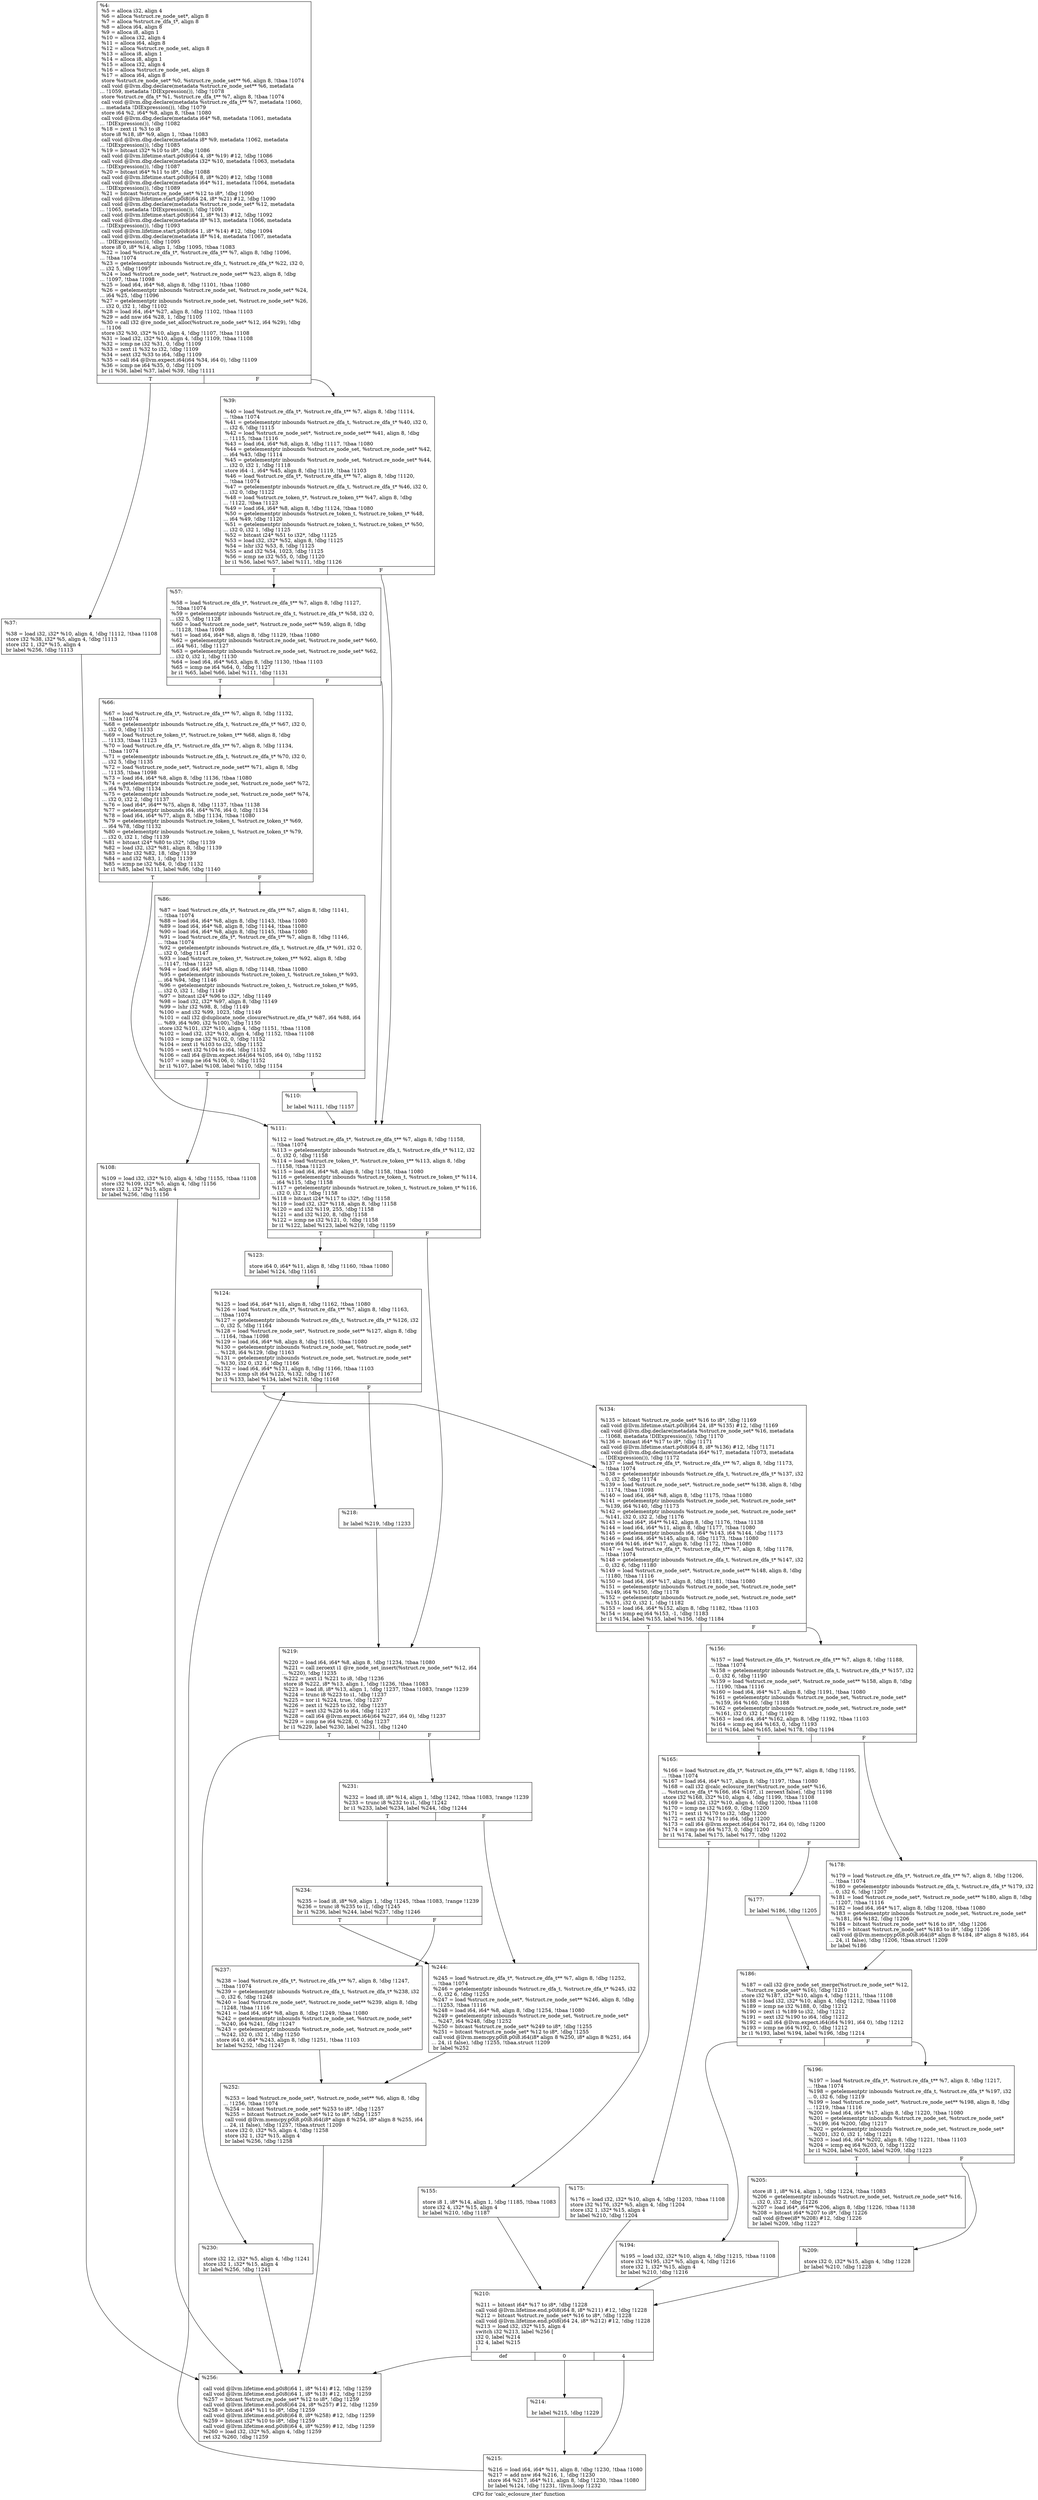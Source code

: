 digraph "CFG for 'calc_eclosure_iter' function" {
	label="CFG for 'calc_eclosure_iter' function";

	Node0xb71720 [shape=record,label="{%4:\l  %5 = alloca i32, align 4\l  %6 = alloca %struct.re_node_set*, align 8\l  %7 = alloca %struct.re_dfa_t*, align 8\l  %8 = alloca i64, align 8\l  %9 = alloca i8, align 1\l  %10 = alloca i32, align 4\l  %11 = alloca i64, align 8\l  %12 = alloca %struct.re_node_set, align 8\l  %13 = alloca i8, align 1\l  %14 = alloca i8, align 1\l  %15 = alloca i32, align 4\l  %16 = alloca %struct.re_node_set, align 8\l  %17 = alloca i64, align 8\l  store %struct.re_node_set* %0, %struct.re_node_set** %6, align 8, !tbaa !1074\l  call void @llvm.dbg.declare(metadata %struct.re_node_set** %6, metadata\l... !1059, metadata !DIExpression()), !dbg !1078\l  store %struct.re_dfa_t* %1, %struct.re_dfa_t** %7, align 8, !tbaa !1074\l  call void @llvm.dbg.declare(metadata %struct.re_dfa_t** %7, metadata !1060,\l... metadata !DIExpression()), !dbg !1079\l  store i64 %2, i64* %8, align 8, !tbaa !1080\l  call void @llvm.dbg.declare(metadata i64* %8, metadata !1061, metadata\l... !DIExpression()), !dbg !1082\l  %18 = zext i1 %3 to i8\l  store i8 %18, i8* %9, align 1, !tbaa !1083\l  call void @llvm.dbg.declare(metadata i8* %9, metadata !1062, metadata\l... !DIExpression()), !dbg !1085\l  %19 = bitcast i32* %10 to i8*, !dbg !1086\l  call void @llvm.lifetime.start.p0i8(i64 4, i8* %19) #12, !dbg !1086\l  call void @llvm.dbg.declare(metadata i32* %10, metadata !1063, metadata\l... !DIExpression()), !dbg !1087\l  %20 = bitcast i64* %11 to i8*, !dbg !1088\l  call void @llvm.lifetime.start.p0i8(i64 8, i8* %20) #12, !dbg !1088\l  call void @llvm.dbg.declare(metadata i64* %11, metadata !1064, metadata\l... !DIExpression()), !dbg !1089\l  %21 = bitcast %struct.re_node_set* %12 to i8*, !dbg !1090\l  call void @llvm.lifetime.start.p0i8(i64 24, i8* %21) #12, !dbg !1090\l  call void @llvm.dbg.declare(metadata %struct.re_node_set* %12, metadata\l... !1065, metadata !DIExpression()), !dbg !1091\l  call void @llvm.lifetime.start.p0i8(i64 1, i8* %13) #12, !dbg !1092\l  call void @llvm.dbg.declare(metadata i8* %13, metadata !1066, metadata\l... !DIExpression()), !dbg !1093\l  call void @llvm.lifetime.start.p0i8(i64 1, i8* %14) #12, !dbg !1094\l  call void @llvm.dbg.declare(metadata i8* %14, metadata !1067, metadata\l... !DIExpression()), !dbg !1095\l  store i8 0, i8* %14, align 1, !dbg !1095, !tbaa !1083\l  %22 = load %struct.re_dfa_t*, %struct.re_dfa_t** %7, align 8, !dbg !1096,\l... !tbaa !1074\l  %23 = getelementptr inbounds %struct.re_dfa_t, %struct.re_dfa_t* %22, i32 0,\l... i32 5, !dbg !1097\l  %24 = load %struct.re_node_set*, %struct.re_node_set** %23, align 8, !dbg\l... !1097, !tbaa !1098\l  %25 = load i64, i64* %8, align 8, !dbg !1101, !tbaa !1080\l  %26 = getelementptr inbounds %struct.re_node_set, %struct.re_node_set* %24,\l... i64 %25, !dbg !1096\l  %27 = getelementptr inbounds %struct.re_node_set, %struct.re_node_set* %26,\l... i32 0, i32 1, !dbg !1102\l  %28 = load i64, i64* %27, align 8, !dbg !1102, !tbaa !1103\l  %29 = add nsw i64 %28, 1, !dbg !1105\l  %30 = call i32 @re_node_set_alloc(%struct.re_node_set* %12, i64 %29), !dbg\l... !1106\l  store i32 %30, i32* %10, align 4, !dbg !1107, !tbaa !1108\l  %31 = load i32, i32* %10, align 4, !dbg !1109, !tbaa !1108\l  %32 = icmp ne i32 %31, 0, !dbg !1109\l  %33 = zext i1 %32 to i32, !dbg !1109\l  %34 = sext i32 %33 to i64, !dbg !1109\l  %35 = call i64 @llvm.expect.i64(i64 %34, i64 0), !dbg !1109\l  %36 = icmp ne i64 %35, 0, !dbg !1109\l  br i1 %36, label %37, label %39, !dbg !1111\l|{<s0>T|<s1>F}}"];
	Node0xb71720:s0 -> Node0xb71820;
	Node0xb71720:s1 -> Node0xb71870;
	Node0xb71820 [shape=record,label="{%37:\l\l  %38 = load i32, i32* %10, align 4, !dbg !1112, !tbaa !1108\l  store i32 %38, i32* %5, align 4, !dbg !1113\l  store i32 1, i32* %15, align 4\l  br label %256, !dbg !1113\l}"];
	Node0xb71820 -> Node0xb72270;
	Node0xb71870 [shape=record,label="{%39:\l\l  %40 = load %struct.re_dfa_t*, %struct.re_dfa_t** %7, align 8, !dbg !1114,\l... !tbaa !1074\l  %41 = getelementptr inbounds %struct.re_dfa_t, %struct.re_dfa_t* %40, i32 0,\l... i32 6, !dbg !1115\l  %42 = load %struct.re_node_set*, %struct.re_node_set** %41, align 8, !dbg\l... !1115, !tbaa !1116\l  %43 = load i64, i64* %8, align 8, !dbg !1117, !tbaa !1080\l  %44 = getelementptr inbounds %struct.re_node_set, %struct.re_node_set* %42,\l... i64 %43, !dbg !1114\l  %45 = getelementptr inbounds %struct.re_node_set, %struct.re_node_set* %44,\l... i32 0, i32 1, !dbg !1118\l  store i64 -1, i64* %45, align 8, !dbg !1119, !tbaa !1103\l  %46 = load %struct.re_dfa_t*, %struct.re_dfa_t** %7, align 8, !dbg !1120,\l... !tbaa !1074\l  %47 = getelementptr inbounds %struct.re_dfa_t, %struct.re_dfa_t* %46, i32 0,\l... i32 0, !dbg !1122\l  %48 = load %struct.re_token_t*, %struct.re_token_t** %47, align 8, !dbg\l... !1122, !tbaa !1123\l  %49 = load i64, i64* %8, align 8, !dbg !1124, !tbaa !1080\l  %50 = getelementptr inbounds %struct.re_token_t, %struct.re_token_t* %48,\l... i64 %49, !dbg !1120\l  %51 = getelementptr inbounds %struct.re_token_t, %struct.re_token_t* %50,\l... i32 0, i32 1, !dbg !1125\l  %52 = bitcast i24* %51 to i32*, !dbg !1125\l  %53 = load i32, i32* %52, align 8, !dbg !1125\l  %54 = lshr i32 %53, 8, !dbg !1125\l  %55 = and i32 %54, 1023, !dbg !1125\l  %56 = icmp ne i32 %55, 0, !dbg !1120\l  br i1 %56, label %57, label %111, !dbg !1126\l|{<s0>T|<s1>F}}"];
	Node0xb71870:s0 -> Node0xb718c0;
	Node0xb71870:s1 -> Node0xb71a50;
	Node0xb718c0 [shape=record,label="{%57:\l\l  %58 = load %struct.re_dfa_t*, %struct.re_dfa_t** %7, align 8, !dbg !1127,\l... !tbaa !1074\l  %59 = getelementptr inbounds %struct.re_dfa_t, %struct.re_dfa_t* %58, i32 0,\l... i32 5, !dbg !1128\l  %60 = load %struct.re_node_set*, %struct.re_node_set** %59, align 8, !dbg\l... !1128, !tbaa !1098\l  %61 = load i64, i64* %8, align 8, !dbg !1129, !tbaa !1080\l  %62 = getelementptr inbounds %struct.re_node_set, %struct.re_node_set* %60,\l... i64 %61, !dbg !1127\l  %63 = getelementptr inbounds %struct.re_node_set, %struct.re_node_set* %62,\l... i32 0, i32 1, !dbg !1130\l  %64 = load i64, i64* %63, align 8, !dbg !1130, !tbaa !1103\l  %65 = icmp ne i64 %64, 0, !dbg !1127\l  br i1 %65, label %66, label %111, !dbg !1131\l|{<s0>T|<s1>F}}"];
	Node0xb718c0:s0 -> Node0xb71910;
	Node0xb718c0:s1 -> Node0xb71a50;
	Node0xb71910 [shape=record,label="{%66:\l\l  %67 = load %struct.re_dfa_t*, %struct.re_dfa_t** %7, align 8, !dbg !1132,\l... !tbaa !1074\l  %68 = getelementptr inbounds %struct.re_dfa_t, %struct.re_dfa_t* %67, i32 0,\l... i32 0, !dbg !1133\l  %69 = load %struct.re_token_t*, %struct.re_token_t** %68, align 8, !dbg\l... !1133, !tbaa !1123\l  %70 = load %struct.re_dfa_t*, %struct.re_dfa_t** %7, align 8, !dbg !1134,\l... !tbaa !1074\l  %71 = getelementptr inbounds %struct.re_dfa_t, %struct.re_dfa_t* %70, i32 0,\l... i32 5, !dbg !1135\l  %72 = load %struct.re_node_set*, %struct.re_node_set** %71, align 8, !dbg\l... !1135, !tbaa !1098\l  %73 = load i64, i64* %8, align 8, !dbg !1136, !tbaa !1080\l  %74 = getelementptr inbounds %struct.re_node_set, %struct.re_node_set* %72,\l... i64 %73, !dbg !1134\l  %75 = getelementptr inbounds %struct.re_node_set, %struct.re_node_set* %74,\l... i32 0, i32 2, !dbg !1137\l  %76 = load i64*, i64** %75, align 8, !dbg !1137, !tbaa !1138\l  %77 = getelementptr inbounds i64, i64* %76, i64 0, !dbg !1134\l  %78 = load i64, i64* %77, align 8, !dbg !1134, !tbaa !1080\l  %79 = getelementptr inbounds %struct.re_token_t, %struct.re_token_t* %69,\l... i64 %78, !dbg !1132\l  %80 = getelementptr inbounds %struct.re_token_t, %struct.re_token_t* %79,\l... i32 0, i32 1, !dbg !1139\l  %81 = bitcast i24* %80 to i32*, !dbg !1139\l  %82 = load i32, i32* %81, align 8, !dbg !1139\l  %83 = lshr i32 %82, 18, !dbg !1139\l  %84 = and i32 %83, 1, !dbg !1139\l  %85 = icmp ne i32 %84, 0, !dbg !1132\l  br i1 %85, label %111, label %86, !dbg !1140\l|{<s0>T|<s1>F}}"];
	Node0xb71910:s0 -> Node0xb71a50;
	Node0xb71910:s1 -> Node0xb71960;
	Node0xb71960 [shape=record,label="{%86:\l\l  %87 = load %struct.re_dfa_t*, %struct.re_dfa_t** %7, align 8, !dbg !1141,\l... !tbaa !1074\l  %88 = load i64, i64* %8, align 8, !dbg !1143, !tbaa !1080\l  %89 = load i64, i64* %8, align 8, !dbg !1144, !tbaa !1080\l  %90 = load i64, i64* %8, align 8, !dbg !1145, !tbaa !1080\l  %91 = load %struct.re_dfa_t*, %struct.re_dfa_t** %7, align 8, !dbg !1146,\l... !tbaa !1074\l  %92 = getelementptr inbounds %struct.re_dfa_t, %struct.re_dfa_t* %91, i32 0,\l... i32 0, !dbg !1147\l  %93 = load %struct.re_token_t*, %struct.re_token_t** %92, align 8, !dbg\l... !1147, !tbaa !1123\l  %94 = load i64, i64* %8, align 8, !dbg !1148, !tbaa !1080\l  %95 = getelementptr inbounds %struct.re_token_t, %struct.re_token_t* %93,\l... i64 %94, !dbg !1146\l  %96 = getelementptr inbounds %struct.re_token_t, %struct.re_token_t* %95,\l... i32 0, i32 1, !dbg !1149\l  %97 = bitcast i24* %96 to i32*, !dbg !1149\l  %98 = load i32, i32* %97, align 8, !dbg !1149\l  %99 = lshr i32 %98, 8, !dbg !1149\l  %100 = and i32 %99, 1023, !dbg !1149\l  %101 = call i32 @duplicate_node_closure(%struct.re_dfa_t* %87, i64 %88, i64\l... %89, i64 %90, i32 %100), !dbg !1150\l  store i32 %101, i32* %10, align 4, !dbg !1151, !tbaa !1108\l  %102 = load i32, i32* %10, align 4, !dbg !1152, !tbaa !1108\l  %103 = icmp ne i32 %102, 0, !dbg !1152\l  %104 = zext i1 %103 to i32, !dbg !1152\l  %105 = sext i32 %104 to i64, !dbg !1152\l  %106 = call i64 @llvm.expect.i64(i64 %105, i64 0), !dbg !1152\l  %107 = icmp ne i64 %106, 0, !dbg !1152\l  br i1 %107, label %108, label %110, !dbg !1154\l|{<s0>T|<s1>F}}"];
	Node0xb71960:s0 -> Node0xb719b0;
	Node0xb71960:s1 -> Node0xb71a00;
	Node0xb719b0 [shape=record,label="{%108:\l\l  %109 = load i32, i32* %10, align 4, !dbg !1155, !tbaa !1108\l  store i32 %109, i32* %5, align 4, !dbg !1156\l  store i32 1, i32* %15, align 4\l  br label %256, !dbg !1156\l}"];
	Node0xb719b0 -> Node0xb72270;
	Node0xb71a00 [shape=record,label="{%110:\l\l  br label %111, !dbg !1157\l}"];
	Node0xb71a00 -> Node0xb71a50;
	Node0xb71a50 [shape=record,label="{%111:\l\l  %112 = load %struct.re_dfa_t*, %struct.re_dfa_t** %7, align 8, !dbg !1158,\l... !tbaa !1074\l  %113 = getelementptr inbounds %struct.re_dfa_t, %struct.re_dfa_t* %112, i32\l... 0, i32 0, !dbg !1158\l  %114 = load %struct.re_token_t*, %struct.re_token_t** %113, align 8, !dbg\l... !1158, !tbaa !1123\l  %115 = load i64, i64* %8, align 8, !dbg !1158, !tbaa !1080\l  %116 = getelementptr inbounds %struct.re_token_t, %struct.re_token_t* %114,\l... i64 %115, !dbg !1158\l  %117 = getelementptr inbounds %struct.re_token_t, %struct.re_token_t* %116,\l... i32 0, i32 1, !dbg !1158\l  %118 = bitcast i24* %117 to i32*, !dbg !1158\l  %119 = load i32, i32* %118, align 8, !dbg !1158\l  %120 = and i32 %119, 255, !dbg !1158\l  %121 = and i32 %120, 8, !dbg !1158\l  %122 = icmp ne i32 %121, 0, !dbg !1158\l  br i1 %122, label %123, label %219, !dbg !1159\l|{<s0>T|<s1>F}}"];
	Node0xb71a50:s0 -> Node0xb71aa0;
	Node0xb71a50:s1 -> Node0xb72040;
	Node0xb71aa0 [shape=record,label="{%123:\l\l  store i64 0, i64* %11, align 8, !dbg !1160, !tbaa !1080\l  br label %124, !dbg !1161\l}"];
	Node0xb71aa0 -> Node0xb71af0;
	Node0xb71af0 [shape=record,label="{%124:\l\l  %125 = load i64, i64* %11, align 8, !dbg !1162, !tbaa !1080\l  %126 = load %struct.re_dfa_t*, %struct.re_dfa_t** %7, align 8, !dbg !1163,\l... !tbaa !1074\l  %127 = getelementptr inbounds %struct.re_dfa_t, %struct.re_dfa_t* %126, i32\l... 0, i32 5, !dbg !1164\l  %128 = load %struct.re_node_set*, %struct.re_node_set** %127, align 8, !dbg\l... !1164, !tbaa !1098\l  %129 = load i64, i64* %8, align 8, !dbg !1165, !tbaa !1080\l  %130 = getelementptr inbounds %struct.re_node_set, %struct.re_node_set*\l... %128, i64 %129, !dbg !1163\l  %131 = getelementptr inbounds %struct.re_node_set, %struct.re_node_set*\l... %130, i32 0, i32 1, !dbg !1166\l  %132 = load i64, i64* %131, align 8, !dbg !1166, !tbaa !1103\l  %133 = icmp slt i64 %125, %132, !dbg !1167\l  br i1 %133, label %134, label %218, !dbg !1168\l|{<s0>T|<s1>F}}"];
	Node0xb71af0:s0 -> Node0xb71b40;
	Node0xb71af0:s1 -> Node0xb71ff0;
	Node0xb71b40 [shape=record,label="{%134:\l\l  %135 = bitcast %struct.re_node_set* %16 to i8*, !dbg !1169\l  call void @llvm.lifetime.start.p0i8(i64 24, i8* %135) #12, !dbg !1169\l  call void @llvm.dbg.declare(metadata %struct.re_node_set* %16, metadata\l... !1068, metadata !DIExpression()), !dbg !1170\l  %136 = bitcast i64* %17 to i8*, !dbg !1171\l  call void @llvm.lifetime.start.p0i8(i64 8, i8* %136) #12, !dbg !1171\l  call void @llvm.dbg.declare(metadata i64* %17, metadata !1073, metadata\l... !DIExpression()), !dbg !1172\l  %137 = load %struct.re_dfa_t*, %struct.re_dfa_t** %7, align 8, !dbg !1173,\l... !tbaa !1074\l  %138 = getelementptr inbounds %struct.re_dfa_t, %struct.re_dfa_t* %137, i32\l... 0, i32 5, !dbg !1174\l  %139 = load %struct.re_node_set*, %struct.re_node_set** %138, align 8, !dbg\l... !1174, !tbaa !1098\l  %140 = load i64, i64* %8, align 8, !dbg !1175, !tbaa !1080\l  %141 = getelementptr inbounds %struct.re_node_set, %struct.re_node_set*\l... %139, i64 %140, !dbg !1173\l  %142 = getelementptr inbounds %struct.re_node_set, %struct.re_node_set*\l... %141, i32 0, i32 2, !dbg !1176\l  %143 = load i64*, i64** %142, align 8, !dbg !1176, !tbaa !1138\l  %144 = load i64, i64* %11, align 8, !dbg !1177, !tbaa !1080\l  %145 = getelementptr inbounds i64, i64* %143, i64 %144, !dbg !1173\l  %146 = load i64, i64* %145, align 8, !dbg !1173, !tbaa !1080\l  store i64 %146, i64* %17, align 8, !dbg !1172, !tbaa !1080\l  %147 = load %struct.re_dfa_t*, %struct.re_dfa_t** %7, align 8, !dbg !1178,\l... !tbaa !1074\l  %148 = getelementptr inbounds %struct.re_dfa_t, %struct.re_dfa_t* %147, i32\l... 0, i32 6, !dbg !1180\l  %149 = load %struct.re_node_set*, %struct.re_node_set** %148, align 8, !dbg\l... !1180, !tbaa !1116\l  %150 = load i64, i64* %17, align 8, !dbg !1181, !tbaa !1080\l  %151 = getelementptr inbounds %struct.re_node_set, %struct.re_node_set*\l... %149, i64 %150, !dbg !1178\l  %152 = getelementptr inbounds %struct.re_node_set, %struct.re_node_set*\l... %151, i32 0, i32 1, !dbg !1182\l  %153 = load i64, i64* %152, align 8, !dbg !1182, !tbaa !1103\l  %154 = icmp eq i64 %153, -1, !dbg !1183\l  br i1 %154, label %155, label %156, !dbg !1184\l|{<s0>T|<s1>F}}"];
	Node0xb71b40:s0 -> Node0xb71b90;
	Node0xb71b40:s1 -> Node0xb71be0;
	Node0xb71b90 [shape=record,label="{%155:\l\l  store i8 1, i8* %14, align 1, !dbg !1185, !tbaa !1083\l  store i32 4, i32* %15, align 4\l  br label %210, !dbg !1187\l}"];
	Node0xb71b90 -> Node0xb71f00;
	Node0xb71be0 [shape=record,label="{%156:\l\l  %157 = load %struct.re_dfa_t*, %struct.re_dfa_t** %7, align 8, !dbg !1188,\l... !tbaa !1074\l  %158 = getelementptr inbounds %struct.re_dfa_t, %struct.re_dfa_t* %157, i32\l... 0, i32 6, !dbg !1190\l  %159 = load %struct.re_node_set*, %struct.re_node_set** %158, align 8, !dbg\l... !1190, !tbaa !1116\l  %160 = load i64, i64* %17, align 8, !dbg !1191, !tbaa !1080\l  %161 = getelementptr inbounds %struct.re_node_set, %struct.re_node_set*\l... %159, i64 %160, !dbg !1188\l  %162 = getelementptr inbounds %struct.re_node_set, %struct.re_node_set*\l... %161, i32 0, i32 1, !dbg !1192\l  %163 = load i64, i64* %162, align 8, !dbg !1192, !tbaa !1103\l  %164 = icmp eq i64 %163, 0, !dbg !1193\l  br i1 %164, label %165, label %178, !dbg !1194\l|{<s0>T|<s1>F}}"];
	Node0xb71be0:s0 -> Node0xb71c30;
	Node0xb71be0:s1 -> Node0xb71d20;
	Node0xb71c30 [shape=record,label="{%165:\l\l  %166 = load %struct.re_dfa_t*, %struct.re_dfa_t** %7, align 8, !dbg !1195,\l... !tbaa !1074\l  %167 = load i64, i64* %17, align 8, !dbg !1197, !tbaa !1080\l  %168 = call i32 @calc_eclosure_iter(%struct.re_node_set* %16,\l... %struct.re_dfa_t* %166, i64 %167, i1 zeroext false), !dbg !1198\l  store i32 %168, i32* %10, align 4, !dbg !1199, !tbaa !1108\l  %169 = load i32, i32* %10, align 4, !dbg !1200, !tbaa !1108\l  %170 = icmp ne i32 %169, 0, !dbg !1200\l  %171 = zext i1 %170 to i32, !dbg !1200\l  %172 = sext i32 %171 to i64, !dbg !1200\l  %173 = call i64 @llvm.expect.i64(i64 %172, i64 0), !dbg !1200\l  %174 = icmp ne i64 %173, 0, !dbg !1200\l  br i1 %174, label %175, label %177, !dbg !1202\l|{<s0>T|<s1>F}}"];
	Node0xb71c30:s0 -> Node0xb71c80;
	Node0xb71c30:s1 -> Node0xb71cd0;
	Node0xb71c80 [shape=record,label="{%175:\l\l  %176 = load i32, i32* %10, align 4, !dbg !1203, !tbaa !1108\l  store i32 %176, i32* %5, align 4, !dbg !1204\l  store i32 1, i32* %15, align 4\l  br label %210, !dbg !1204\l}"];
	Node0xb71c80 -> Node0xb71f00;
	Node0xb71cd0 [shape=record,label="{%177:\l\l  br label %186, !dbg !1205\l}"];
	Node0xb71cd0 -> Node0xb71d70;
	Node0xb71d20 [shape=record,label="{%178:\l\l  %179 = load %struct.re_dfa_t*, %struct.re_dfa_t** %7, align 8, !dbg !1206,\l... !tbaa !1074\l  %180 = getelementptr inbounds %struct.re_dfa_t, %struct.re_dfa_t* %179, i32\l... 0, i32 6, !dbg !1207\l  %181 = load %struct.re_node_set*, %struct.re_node_set** %180, align 8, !dbg\l... !1207, !tbaa !1116\l  %182 = load i64, i64* %17, align 8, !dbg !1208, !tbaa !1080\l  %183 = getelementptr inbounds %struct.re_node_set, %struct.re_node_set*\l... %181, i64 %182, !dbg !1206\l  %184 = bitcast %struct.re_node_set* %16 to i8*, !dbg !1206\l  %185 = bitcast %struct.re_node_set* %183 to i8*, !dbg !1206\l  call void @llvm.memcpy.p0i8.p0i8.i64(i8* align 8 %184, i8* align 8 %185, i64\l... 24, i1 false), !dbg !1206, !tbaa.struct !1209\l  br label %186\l}"];
	Node0xb71d20 -> Node0xb71d70;
	Node0xb71d70 [shape=record,label="{%186:\l\l  %187 = call i32 @re_node_set_merge(%struct.re_node_set* %12,\l... %struct.re_node_set* %16), !dbg !1210\l  store i32 %187, i32* %10, align 4, !dbg !1211, !tbaa !1108\l  %188 = load i32, i32* %10, align 4, !dbg !1212, !tbaa !1108\l  %189 = icmp ne i32 %188, 0, !dbg !1212\l  %190 = zext i1 %189 to i32, !dbg !1212\l  %191 = sext i32 %190 to i64, !dbg !1212\l  %192 = call i64 @llvm.expect.i64(i64 %191, i64 0), !dbg !1212\l  %193 = icmp ne i64 %192, 0, !dbg !1212\l  br i1 %193, label %194, label %196, !dbg !1214\l|{<s0>T|<s1>F}}"];
	Node0xb71d70:s0 -> Node0xb71dc0;
	Node0xb71d70:s1 -> Node0xb71e10;
	Node0xb71dc0 [shape=record,label="{%194:\l\l  %195 = load i32, i32* %10, align 4, !dbg !1215, !tbaa !1108\l  store i32 %195, i32* %5, align 4, !dbg !1216\l  store i32 1, i32* %15, align 4\l  br label %210, !dbg !1216\l}"];
	Node0xb71dc0 -> Node0xb71f00;
	Node0xb71e10 [shape=record,label="{%196:\l\l  %197 = load %struct.re_dfa_t*, %struct.re_dfa_t** %7, align 8, !dbg !1217,\l... !tbaa !1074\l  %198 = getelementptr inbounds %struct.re_dfa_t, %struct.re_dfa_t* %197, i32\l... 0, i32 6, !dbg !1219\l  %199 = load %struct.re_node_set*, %struct.re_node_set** %198, align 8, !dbg\l... !1219, !tbaa !1116\l  %200 = load i64, i64* %17, align 8, !dbg !1220, !tbaa !1080\l  %201 = getelementptr inbounds %struct.re_node_set, %struct.re_node_set*\l... %199, i64 %200, !dbg !1217\l  %202 = getelementptr inbounds %struct.re_node_set, %struct.re_node_set*\l... %201, i32 0, i32 1, !dbg !1221\l  %203 = load i64, i64* %202, align 8, !dbg !1221, !tbaa !1103\l  %204 = icmp eq i64 %203, 0, !dbg !1222\l  br i1 %204, label %205, label %209, !dbg !1223\l|{<s0>T|<s1>F}}"];
	Node0xb71e10:s0 -> Node0xb71e60;
	Node0xb71e10:s1 -> Node0xb71eb0;
	Node0xb71e60 [shape=record,label="{%205:\l\l  store i8 1, i8* %14, align 1, !dbg !1224, !tbaa !1083\l  %206 = getelementptr inbounds %struct.re_node_set, %struct.re_node_set* %16,\l... i32 0, i32 2, !dbg !1226\l  %207 = load i64*, i64** %206, align 8, !dbg !1226, !tbaa !1138\l  %208 = bitcast i64* %207 to i8*, !dbg !1226\l  call void @free(i8* %208) #12, !dbg !1226\l  br label %209, !dbg !1227\l}"];
	Node0xb71e60 -> Node0xb71eb0;
	Node0xb71eb0 [shape=record,label="{%209:\l\l  store i32 0, i32* %15, align 4, !dbg !1228\l  br label %210, !dbg !1228\l}"];
	Node0xb71eb0 -> Node0xb71f00;
	Node0xb71f00 [shape=record,label="{%210:\l\l  %211 = bitcast i64* %17 to i8*, !dbg !1228\l  call void @llvm.lifetime.end.p0i8(i64 8, i8* %211) #12, !dbg !1228\l  %212 = bitcast %struct.re_node_set* %16 to i8*, !dbg !1228\l  call void @llvm.lifetime.end.p0i8(i64 24, i8* %212) #12, !dbg !1228\l  %213 = load i32, i32* %15, align 4\l  switch i32 %213, label %256 [\l    i32 0, label %214\l    i32 4, label %215\l  ]\l|{<s0>def|<s1>0|<s2>4}}"];
	Node0xb71f00:s0 -> Node0xb72270;
	Node0xb71f00:s1 -> Node0xb71f50;
	Node0xb71f00:s2 -> Node0xb71fa0;
	Node0xb71f50 [shape=record,label="{%214:\l\l  br label %215, !dbg !1229\l}"];
	Node0xb71f50 -> Node0xb71fa0;
	Node0xb71fa0 [shape=record,label="{%215:\l\l  %216 = load i64, i64* %11, align 8, !dbg !1230, !tbaa !1080\l  %217 = add nsw i64 %216, 1, !dbg !1230\l  store i64 %217, i64* %11, align 8, !dbg !1230, !tbaa !1080\l  br label %124, !dbg !1231, !llvm.loop !1232\l}"];
	Node0xb71fa0 -> Node0xb71af0;
	Node0xb71ff0 [shape=record,label="{%218:\l\l  br label %219, !dbg !1233\l}"];
	Node0xb71ff0 -> Node0xb72040;
	Node0xb72040 [shape=record,label="{%219:\l\l  %220 = load i64, i64* %8, align 8, !dbg !1234, !tbaa !1080\l  %221 = call zeroext i1 @re_node_set_insert(%struct.re_node_set* %12, i64\l... %220), !dbg !1235\l  %222 = zext i1 %221 to i8, !dbg !1236\l  store i8 %222, i8* %13, align 1, !dbg !1236, !tbaa !1083\l  %223 = load i8, i8* %13, align 1, !dbg !1237, !tbaa !1083, !range !1239\l  %224 = trunc i8 %223 to i1, !dbg !1237\l  %225 = xor i1 %224, true, !dbg !1237\l  %226 = zext i1 %225 to i32, !dbg !1237\l  %227 = sext i32 %226 to i64, !dbg !1237\l  %228 = call i64 @llvm.expect.i64(i64 %227, i64 0), !dbg !1237\l  %229 = icmp ne i64 %228, 0, !dbg !1237\l  br i1 %229, label %230, label %231, !dbg !1240\l|{<s0>T|<s1>F}}"];
	Node0xb72040:s0 -> Node0xb72090;
	Node0xb72040:s1 -> Node0xb720e0;
	Node0xb72090 [shape=record,label="{%230:\l\l  store i32 12, i32* %5, align 4, !dbg !1241\l  store i32 1, i32* %15, align 4\l  br label %256, !dbg !1241\l}"];
	Node0xb72090 -> Node0xb72270;
	Node0xb720e0 [shape=record,label="{%231:\l\l  %232 = load i8, i8* %14, align 1, !dbg !1242, !tbaa !1083, !range !1239\l  %233 = trunc i8 %232 to i1, !dbg !1242\l  br i1 %233, label %234, label %244, !dbg !1244\l|{<s0>T|<s1>F}}"];
	Node0xb720e0:s0 -> Node0xb72130;
	Node0xb720e0:s1 -> Node0xb721d0;
	Node0xb72130 [shape=record,label="{%234:\l\l  %235 = load i8, i8* %9, align 1, !dbg !1245, !tbaa !1083, !range !1239\l  %236 = trunc i8 %235 to i1, !dbg !1245\l  br i1 %236, label %244, label %237, !dbg !1246\l|{<s0>T|<s1>F}}"];
	Node0xb72130:s0 -> Node0xb721d0;
	Node0xb72130:s1 -> Node0xb72180;
	Node0xb72180 [shape=record,label="{%237:\l\l  %238 = load %struct.re_dfa_t*, %struct.re_dfa_t** %7, align 8, !dbg !1247,\l... !tbaa !1074\l  %239 = getelementptr inbounds %struct.re_dfa_t, %struct.re_dfa_t* %238, i32\l... 0, i32 6, !dbg !1248\l  %240 = load %struct.re_node_set*, %struct.re_node_set** %239, align 8, !dbg\l... !1248, !tbaa !1116\l  %241 = load i64, i64* %8, align 8, !dbg !1249, !tbaa !1080\l  %242 = getelementptr inbounds %struct.re_node_set, %struct.re_node_set*\l... %240, i64 %241, !dbg !1247\l  %243 = getelementptr inbounds %struct.re_node_set, %struct.re_node_set*\l... %242, i32 0, i32 1, !dbg !1250\l  store i64 0, i64* %243, align 8, !dbg !1251, !tbaa !1103\l  br label %252, !dbg !1247\l}"];
	Node0xb72180 -> Node0xb72220;
	Node0xb721d0 [shape=record,label="{%244:\l\l  %245 = load %struct.re_dfa_t*, %struct.re_dfa_t** %7, align 8, !dbg !1252,\l... !tbaa !1074\l  %246 = getelementptr inbounds %struct.re_dfa_t, %struct.re_dfa_t* %245, i32\l... 0, i32 6, !dbg !1253\l  %247 = load %struct.re_node_set*, %struct.re_node_set** %246, align 8, !dbg\l... !1253, !tbaa !1116\l  %248 = load i64, i64* %8, align 8, !dbg !1254, !tbaa !1080\l  %249 = getelementptr inbounds %struct.re_node_set, %struct.re_node_set*\l... %247, i64 %248, !dbg !1252\l  %250 = bitcast %struct.re_node_set* %249 to i8*, !dbg !1255\l  %251 = bitcast %struct.re_node_set* %12 to i8*, !dbg !1255\l  call void @llvm.memcpy.p0i8.p0i8.i64(i8* align 8 %250, i8* align 8 %251, i64\l... 24, i1 false), !dbg !1255, !tbaa.struct !1209\l  br label %252\l}"];
	Node0xb721d0 -> Node0xb72220;
	Node0xb72220 [shape=record,label="{%252:\l\l  %253 = load %struct.re_node_set*, %struct.re_node_set** %6, align 8, !dbg\l... !1256, !tbaa !1074\l  %254 = bitcast %struct.re_node_set* %253 to i8*, !dbg !1257\l  %255 = bitcast %struct.re_node_set* %12 to i8*, !dbg !1257\l  call void @llvm.memcpy.p0i8.p0i8.i64(i8* align 8 %254, i8* align 8 %255, i64\l... 24, i1 false), !dbg !1257, !tbaa.struct !1209\l  store i32 0, i32* %5, align 4, !dbg !1258\l  store i32 1, i32* %15, align 4\l  br label %256, !dbg !1258\l}"];
	Node0xb72220 -> Node0xb72270;
	Node0xb72270 [shape=record,label="{%256:\l\l  call void @llvm.lifetime.end.p0i8(i64 1, i8* %14) #12, !dbg !1259\l  call void @llvm.lifetime.end.p0i8(i64 1, i8* %13) #12, !dbg !1259\l  %257 = bitcast %struct.re_node_set* %12 to i8*, !dbg !1259\l  call void @llvm.lifetime.end.p0i8(i64 24, i8* %257) #12, !dbg !1259\l  %258 = bitcast i64* %11 to i8*, !dbg !1259\l  call void @llvm.lifetime.end.p0i8(i64 8, i8* %258) #12, !dbg !1259\l  %259 = bitcast i32* %10 to i8*, !dbg !1259\l  call void @llvm.lifetime.end.p0i8(i64 4, i8* %259) #12, !dbg !1259\l  %260 = load i32, i32* %5, align 4, !dbg !1259\l  ret i32 %260, !dbg !1259\l}"];
}
